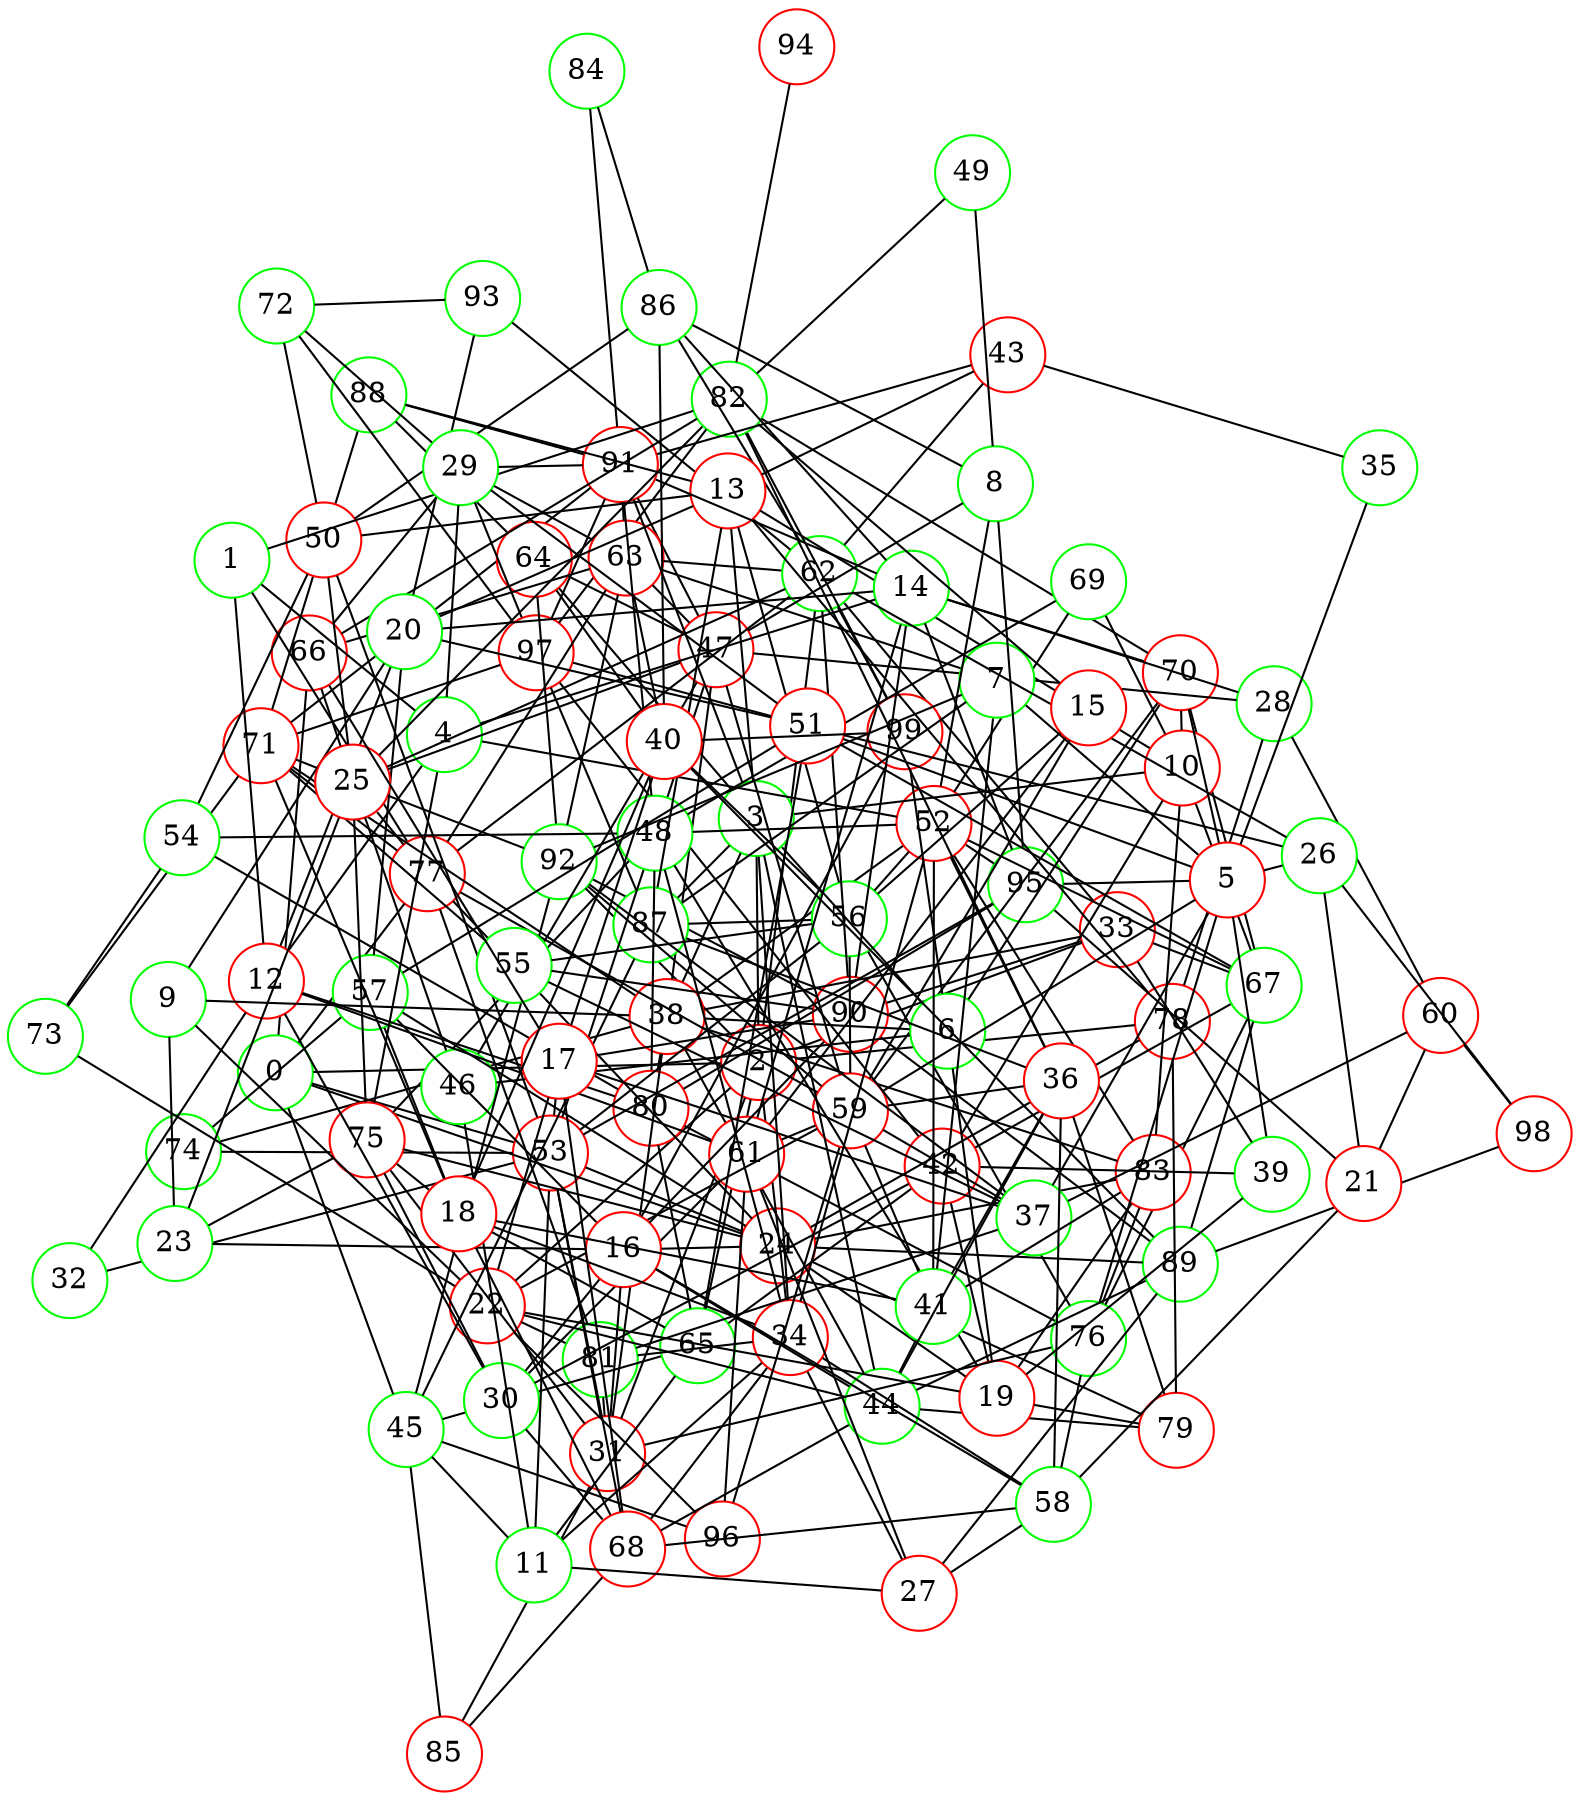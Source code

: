 graph {
graph ["layout"="fdp"]
node ["style"="filled","fillcolor"="white","fixedsize"="true","shape"="circle"]
"0" ["color"="green"]
"2" ["color"="red"]
"33" ["color"="red"]
"67" ["color"="green"]
"70" ["color"="red"]
"82" ["color"="green"]
"97" ["color"="red"]
"99" ["color"="red"]
"94" ["color"="red"]
"89" ["color"="green"]
"98" ["color"="red"]
"90" ["color"="red"]
"92" ["color"="green"]
"76" ["color"="green"]
"80" ["color"="red"]
"95" ["color"="green"]
"83" ["color"="red"]
"38" ["color"="red"]
"52" ["color"="red"]
"69" ["color"="green"]
"56" ["color"="green"]
"87" ["color"="green"]
"59" ["color"="red"]
"96" ["color"="red"]
"77" ["color"="red"]
"81" ["color"="green"]
"61" ["color"="red"]
"71" ["color"="red"]
"88" ["color"="green"]
"91" ["color"="red"]
"73" ["color"="green"]
"74" ["color"="green"]
"44" ["color"="green"]
"68" ["color"="red"]
"85" ["color"="red"]
"79" ["color"="red"]
"47" ["color"="red"]
"64" ["color"="red"]
"53" ["color"="red"]
"63" ["color"="red"]
"66" ["color"="red"]
"39" ["color"="green"]
"42" ["color"="red"]
"65" ["color"="green"]
"62" ["color"="green"]
"86" ["color"="green"]
"93" ["color"="green"]
"34" ["color"="red"]
"48" ["color"="green"]
"54" ["color"="green"]
"75" ["color"="red"]
"58" ["color"="green"]
"3" ["color"="green"]
"6" ["color"="green"]
"19" ["color"="red"]
"22" ["color"="red"]
"24" ["color"="red"]
"57" ["color"="green"]
"78" ["color"="red"]
"46" ["color"="green"]
"10" ["color"="red"]
"13" ["color"="red"]
"50" ["color"="red"]
"72" ["color"="green"]
"20" ["color"="green"]
"51" ["color"="red"]
"43" ["color"="red"]
"31" ["color"="red"]
"45" ["color"="green"]
"1" ["color"="green"]
"4" ["color"="green"]
"12" ["color"="red"]
"32" ["color"="green"]
"30" ["color"="green"]
"29" ["color"="green"]
"14" ["color"="green"]
"28" ["color"="green"]
"60" ["color"="red"]
"5" ["color"="red"]
"35" ["color"="green"]
"37" ["color"="green"]
"55" ["color"="green"]
"7" ["color"="green"]
"41" ["color"="green"]
"26" ["color"="green"]
"8" ["color"="green"]
"49" ["color"="green"]
"9" ["color"="green"]
"23" ["color"="green"]
"25" ["color"="red"]
"11" ["color"="green"]
"27" ["color"="red"]
"15" ["color"="red"]
"16" ["color"="red"]
"17" ["color"="red"]
"40" ["color"="red"]
"18" ["color"="red"]
"21" ["color"="red"]
"36" ["color"="red"]
"84" ["color"="green"]
"0" -- "2"
"0" -- "66"
"0" -- "53"
"0" -- "24"
"0" -- "45"
"0" -- "77"
"2" -- "33"
"2" -- "65"
"2" -- "34"
"2" -- "3"
"2" -- "22"
"2" -- "92"
"2" -- "62"
"2" -- "78"
"2" -- "31"
"33" -- "67"
"33" -- "38"
"33" -- "39"
"33" -- "90"
"33" -- "62"
"67" -- "70"
"67" -- "89"
"67" -- "76"
"70" -- "82"
"82" -- "97"
"82" -- "99"
"82" -- "94"
"89" -- "98"
"89" -- "90"
"90" -- "92"
"76" -- "80"
"76" -- "83"
"80" -- "95"
"38" -- "80"
"38" -- "83"
"38" -- "52"
"38" -- "71"
"38" -- "74"
"38" -- "44"
"38" -- "47"
"52" -- "67"
"52" -- "83"
"52" -- "69"
"52" -- "56"
"52" -- "95"
"56" -- "87"
"56" -- "59"
"56" -- "76"
"87" -- "97"
"59" -- "96"
"59" -- "70"
"59" -- "77"
"59" -- "92"
"59" -- "61"
"77" -- "81"
"61" -- "96"
"71" -- "97"
"71" -- "88"
"71" -- "73"
"71" -- "91"
"71" -- "77"
"88" -- "91"
"91" -- "97"
"44" -- "68"
"44" -- "89"
"44" -- "79"
"68" -- "85"
"47" -- "64"
"47" -- "53"
"47" -- "59"
"47" -- "91"
"47" -- "63"
"64" -- "88"
"64" -- "92"
"53" -- "68"
"53" -- "56"
"53" -- "74"
"53" -- "95"
"63" -- "66"
"63" -- "91"
"63" -- "92"
"63" -- "77"
"66" -- "82"
"39" -- "42"
"42" -- "65"
"42" -- "97"
"42" -- "67"
"65" -- "80"
"62" -- "99"
"62" -- "86"
"62" -- "90"
"62" -- "77"
"62" -- "93"
"62" -- "63"
"34" -- "48"
"34" -- "81"
"34" -- "52"
"34" -- "68"
"34" -- "58"
"48" -- "80"
"48" -- "52"
"48" -- "69"
"48" -- "54"
"48" -- "75"
"48" -- "91"
"54" -- "80"
"54" -- "73"
"58" -- "68"
"58" -- "76"
"3" -- "64"
"3" -- "34"
"3" -- "6"
"3" -- "38"
"3" -- "87"
"3" -- "10"
"3" -- "91"
"3" -- "44"
"3" -- "13"
"6" -- "19"
"6" -- "99"
"6" -- "38"
"6" -- "70"
"6" -- "46"
"19" -- "48"
"19" -- "83"
"19" -- "22"
"19" -- "39"
"19" -- "24"
"19" -- "42"
"19" -- "79"
"22" -- "96"
"22" -- "81"
"22" -- "73"
"22" -- "59"
"22" -- "44"
"24" -- "83"
"24" -- "53"
"24" -- "57"
"24" -- "89"
"24" -- "75"
"24" -- "77"
"24" -- "78"
"24" -- "79"
"57" -- "74"
"78" -- "79"
"46" -- "47"
"10" -- "67"
"10" -- "83"
"10" -- "69"
"10" -- "70"
"10" -- "42"
"10" -- "13"
"13" -- "50"
"13" -- "20"
"13" -- "87"
"13" -- "56"
"13" -- "88"
"13" -- "43"
"13" -- "78"
"50" -- "53"
"50" -- "54"
"50" -- "86"
"50" -- "72"
"72" -- "97"
"72" -- "93"
"20" -- "51"
"20" -- "57"
"20" -- "93"
"51" -- "65"
"51" -- "97"
"51" -- "67"
"51" -- "57"
"43" -- "91"
"43" -- "62"
"31" -- "81"
"31" -- "53"
"31" -- "85"
"31" -- "38"
"31" -- "75"
"31" -- "76"
"45" -- "96"
"45" -- "65"
"45" -- "85"
"45" -- "87"
"45" -- "92"
"1" -- "82"
"1" -- "4"
"1" -- "12"
"1" -- "77"
"4" -- "52"
"4" -- "75"
"4" -- "12"
"4" -- "29"
"4" -- "14"
"12" -- "32"
"12" -- "80"
"12" -- "20"
"12" -- "61"
"12" -- "30"
"32" -- "53"
"30" -- "68"
"30" -- "42"
"30" -- "75"
"30" -- "61"
"29" -- "97"
"29" -- "66"
"29" -- "51"
"29" -- "72"
"29" -- "91"
"29" -- "63"
"14" -- "20"
"14" -- "70"
"14" -- "86"
"14" -- "90"
"14" -- "91"
"14" -- "28"
"14" -- "61"
"14" -- "95"
"28" -- "60"
"28" -- "78"
"28" -- "47"
"60" -- "98"
"5" -- "35"
"5" -- "51"
"5" -- "37"
"5" -- "70"
"5" -- "7"
"5" -- "39"
"5" -- "26"
"5" -- "59"
"5" -- "76"
"5" -- "95"
"35" -- "43"
"37" -- "81"
"37" -- "55"
"37" -- "59"
"37" -- "60"
"37" -- "92"
"55" -- "71"
"55" -- "56"
"55" -- "90"
"7" -- "87"
"7" -- "41"
"7" -- "92"
"7" -- "63"
"41" -- "83"
"41" -- "52"
"41" -- "59"
"41" -- "44"
"26" -- "98"
"26" -- "51"
"26" -- "62"
"8" -- "49"
"8" -- "52"
"8" -- "86"
"8" -- "47"
"8" -- "95"
"49" -- "82"
"9" -- "20"
"9" -- "22"
"9" -- "38"
"9" -- "23"
"23" -- "25"
"23" -- "75"
"25" -- "50"
"25" -- "66"
"25" -- "82"
"25" -- "71"
"25" -- "75"
"25" -- "92"
"25" -- "77"
"25" -- "46"
"25" -- "62"
"25" -- "47"
"11" -- "65"
"11" -- "34"
"11" -- "53"
"11" -- "27"
"11" -- "45"
"11" -- "46"
"27" -- "34"
"27" -- "89"
"27" -- "58"
"27" -- "61"
"15" -- "82"
"15" -- "56"
"15" -- "59"
"15" -- "61"
"16" -- "99"
"16" -- "23"
"16" -- "24"
"16" -- "57"
"16" -- "58"
"16" -- "90"
"16" -- "44"
"16" -- "30"
"16" -- "31"
"17" -- "66"
"17" -- "68"
"17" -- "37"
"17" -- "53"
"17" -- "22"
"17" -- "40"
"17" -- "90"
"40" -- "64"
"40" -- "99"
"40" -- "86"
"40" -- "56"
"40" -- "89"
"40" -- "63"
"18" -- "65"
"18" -- "34"
"18" -- "68"
"18" -- "71"
"18" -- "40"
"18" -- "41"
"18" -- "57"
"18" -- "75"
"21" -- "26"
"21" -- "58"
"21" -- "60"
"21" -- "95"
"36" -- "82"
"36" -- "52"
"36" -- "87"
"36" -- "41"
"36" -- "58"
"36" -- "59"
"36" -- "44"
"36" -- "79"
"84" -- "86"
"84" -- "91"
}